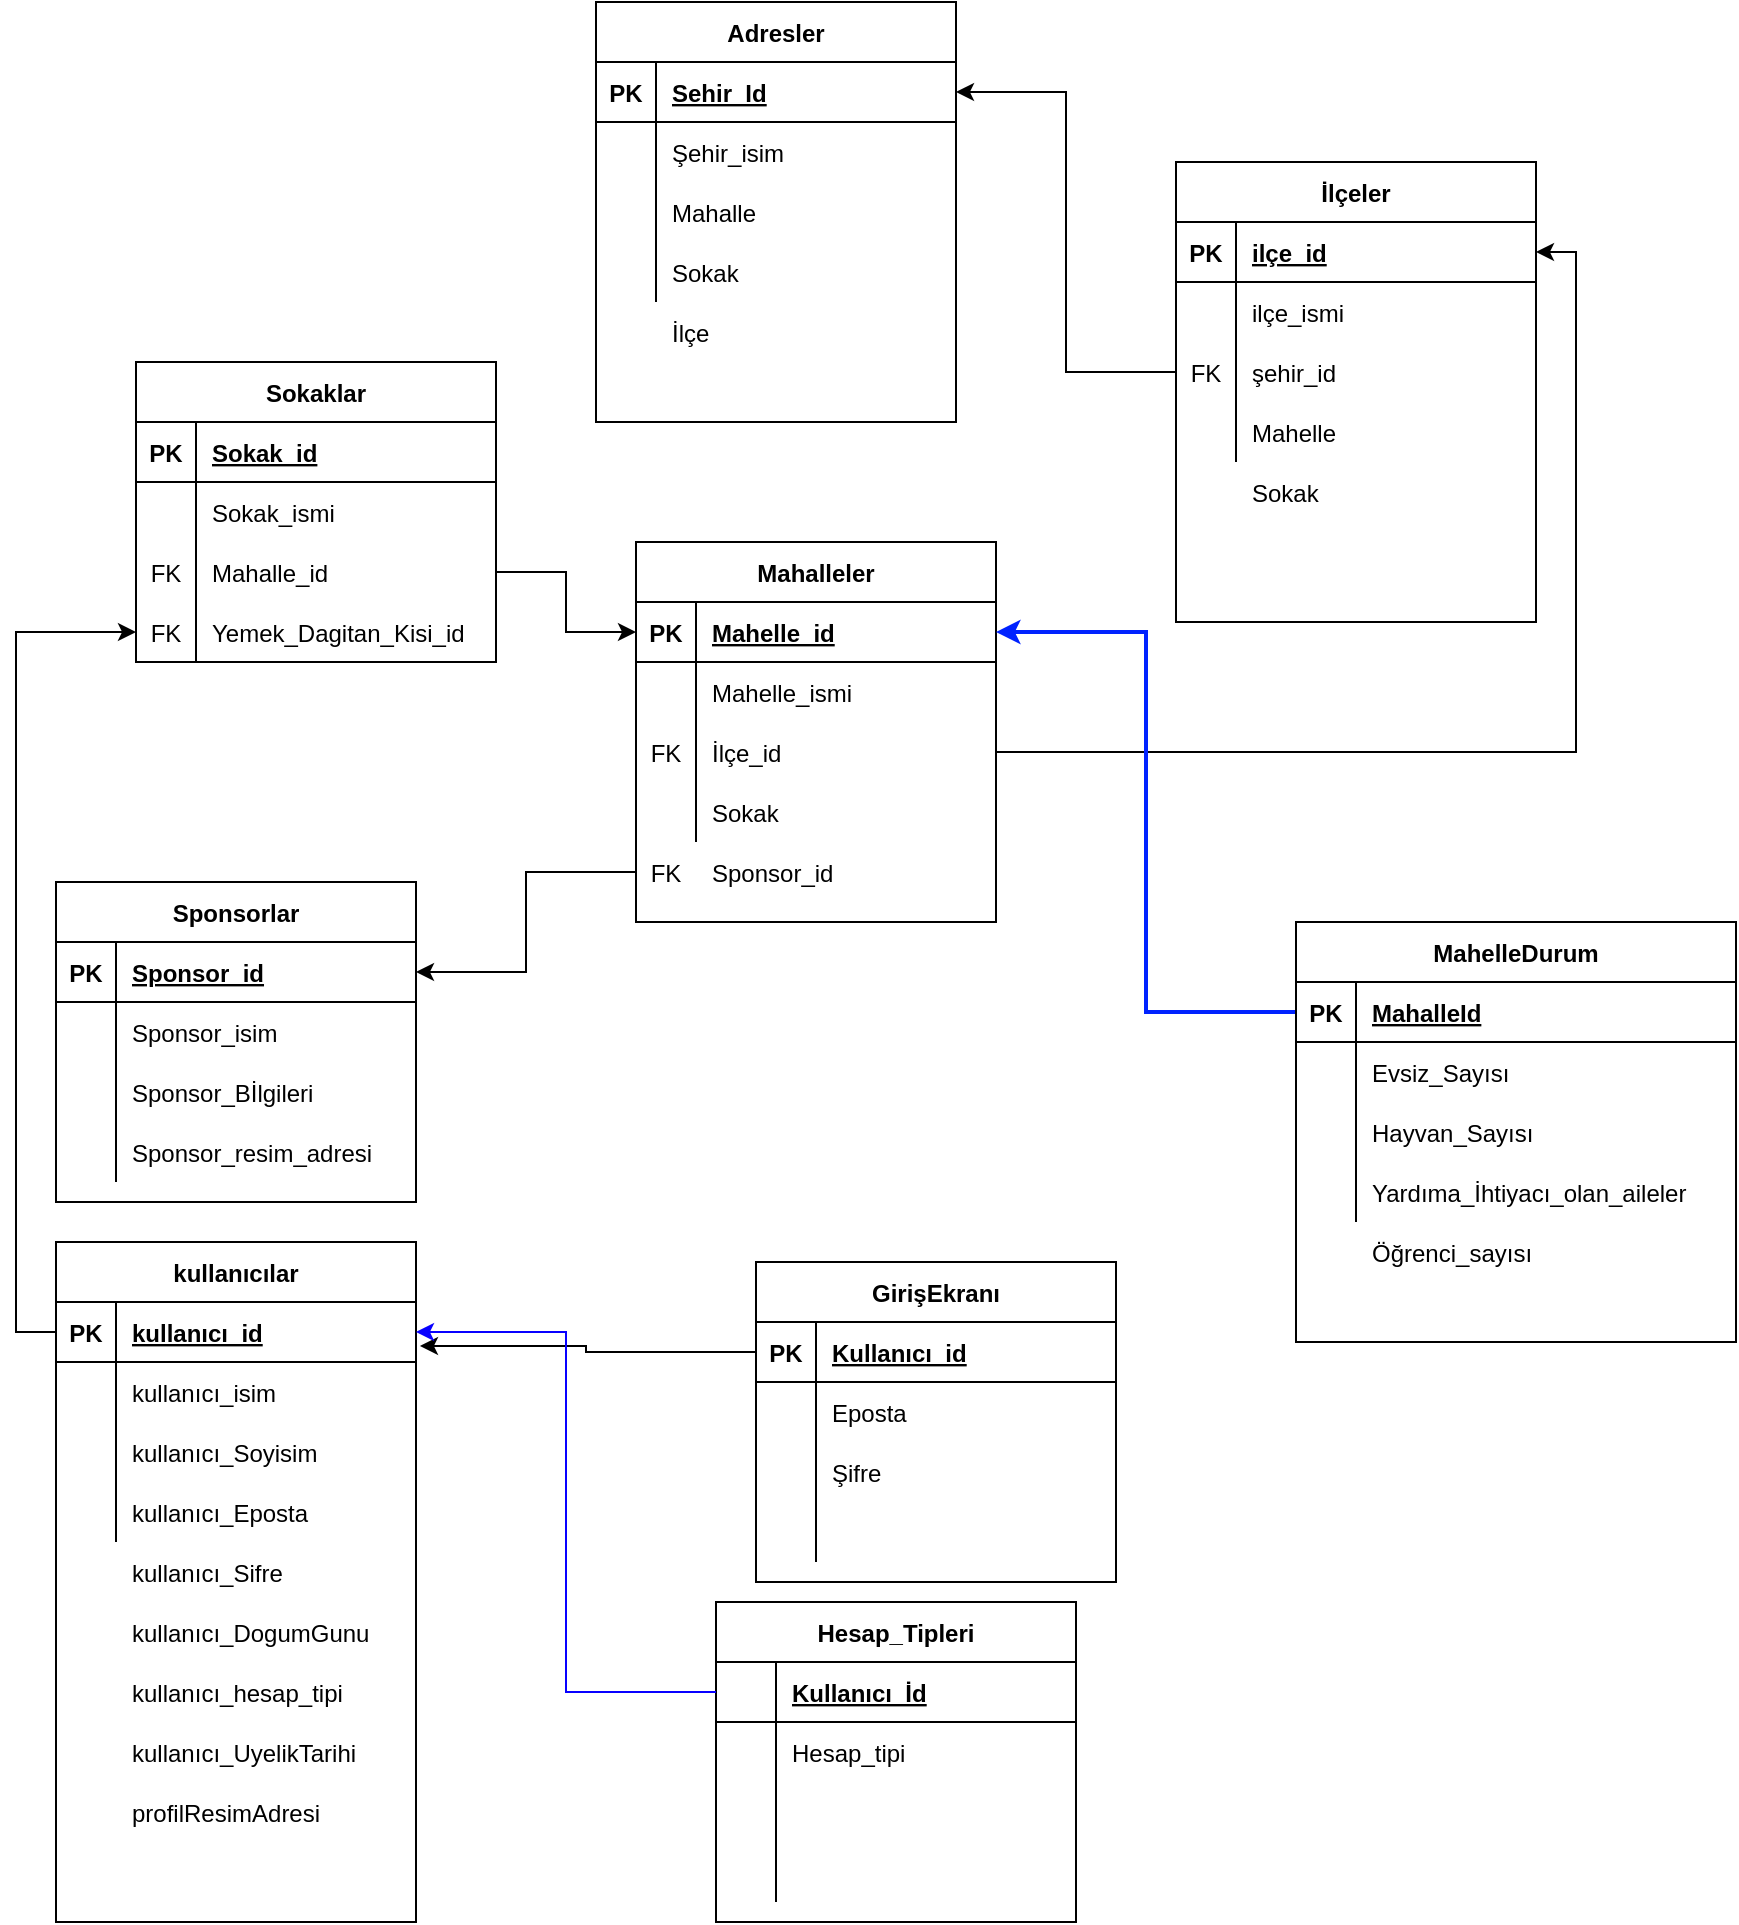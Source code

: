 <mxfile version="14.0.5" type="github">
  <diagram id="9qwquoG6rhKUXt9aYglc" name="Page-1">
    <mxGraphModel dx="462" dy="761" grid="1" gridSize="10" guides="1" tooltips="1" connect="1" arrows="1" fold="1" page="1" pageScale="1" pageWidth="827" pageHeight="1169" math="0" shadow="0">
      <root>
        <mxCell id="0" />
        <mxCell id="1" parent="0" />
        <mxCell id="KGLhSe_-rWA2zhMxa89J-34" value="" style="group;strokeColor=#000000;" parent="1" vertex="1" connectable="0">
          <mxGeometry x="450" y="810" width="180" height="340" as="geometry" />
        </mxCell>
        <mxCell id="EEsGFowfR6Ov2jE1rLwt-202" value="" style="group" parent="KGLhSe_-rWA2zhMxa89J-34" vertex="1" connectable="0">
          <mxGeometry width="180" height="340" as="geometry" />
        </mxCell>
        <mxCell id="KGLhSe_-rWA2zhMxa89J-14" value="kullanıcılar" style="shape=table;startSize=30;container=1;collapsible=1;childLayout=tableLayout;fixedRows=1;rowLines=0;fontStyle=1;align=center;resizeLast=1;" parent="EEsGFowfR6Ov2jE1rLwt-202" vertex="1">
          <mxGeometry width="180" height="340" as="geometry" />
        </mxCell>
        <mxCell id="KGLhSe_-rWA2zhMxa89J-15" value="" style="shape=partialRectangle;collapsible=0;dropTarget=0;pointerEvents=0;fillColor=none;top=0;left=0;bottom=1;right=0;points=[[0,0.5],[1,0.5]];portConstraint=eastwest;" parent="KGLhSe_-rWA2zhMxa89J-14" vertex="1">
          <mxGeometry y="30" width="180" height="30" as="geometry" />
        </mxCell>
        <mxCell id="KGLhSe_-rWA2zhMxa89J-16" value="PK" style="shape=partialRectangle;connectable=0;fillColor=none;top=0;left=0;bottom=0;right=0;fontStyle=1;overflow=hidden;" parent="KGLhSe_-rWA2zhMxa89J-15" vertex="1">
          <mxGeometry width="30" height="30" as="geometry" />
        </mxCell>
        <mxCell id="KGLhSe_-rWA2zhMxa89J-17" value="kullanıcı_id" style="shape=partialRectangle;connectable=0;fillColor=none;top=0;left=0;bottom=0;right=0;align=left;spacingLeft=6;fontStyle=5;overflow=hidden;" parent="KGLhSe_-rWA2zhMxa89J-15" vertex="1">
          <mxGeometry x="30" width="150" height="30" as="geometry" />
        </mxCell>
        <mxCell id="KGLhSe_-rWA2zhMxa89J-18" value="" style="shape=partialRectangle;collapsible=0;dropTarget=0;pointerEvents=0;fillColor=none;top=0;left=0;bottom=0;right=0;points=[[0,0.5],[1,0.5]];portConstraint=eastwest;" parent="KGLhSe_-rWA2zhMxa89J-14" vertex="1">
          <mxGeometry y="60" width="180" height="30" as="geometry" />
        </mxCell>
        <mxCell id="KGLhSe_-rWA2zhMxa89J-19" value="" style="shape=partialRectangle;connectable=0;fillColor=none;top=0;left=0;bottom=0;right=0;editable=1;overflow=hidden;" parent="KGLhSe_-rWA2zhMxa89J-18" vertex="1">
          <mxGeometry width="30" height="30" as="geometry" />
        </mxCell>
        <mxCell id="KGLhSe_-rWA2zhMxa89J-20" value="kullanıcı_isim" style="shape=partialRectangle;connectable=0;fillColor=none;top=0;left=0;bottom=0;right=0;align=left;spacingLeft=6;overflow=hidden;" parent="KGLhSe_-rWA2zhMxa89J-18" vertex="1">
          <mxGeometry x="30" width="150" height="30" as="geometry" />
        </mxCell>
        <mxCell id="KGLhSe_-rWA2zhMxa89J-21" value="" style="shape=partialRectangle;collapsible=0;dropTarget=0;pointerEvents=0;fillColor=none;top=0;left=0;bottom=0;right=0;points=[[0,0.5],[1,0.5]];portConstraint=eastwest;" parent="KGLhSe_-rWA2zhMxa89J-14" vertex="1">
          <mxGeometry y="90" width="180" height="30" as="geometry" />
        </mxCell>
        <mxCell id="KGLhSe_-rWA2zhMxa89J-22" value="" style="shape=partialRectangle;connectable=0;fillColor=none;top=0;left=0;bottom=0;right=0;editable=1;overflow=hidden;" parent="KGLhSe_-rWA2zhMxa89J-21" vertex="1">
          <mxGeometry width="30" height="30" as="geometry" />
        </mxCell>
        <mxCell id="KGLhSe_-rWA2zhMxa89J-23" value="kullanıcı_Soyisim" style="shape=partialRectangle;connectable=0;fillColor=none;top=0;left=0;bottom=0;right=0;align=left;spacingLeft=6;overflow=hidden;" parent="KGLhSe_-rWA2zhMxa89J-21" vertex="1">
          <mxGeometry x="30" width="150" height="30" as="geometry" />
        </mxCell>
        <mxCell id="KGLhSe_-rWA2zhMxa89J-24" value="" style="shape=partialRectangle;collapsible=0;dropTarget=0;pointerEvents=0;fillColor=none;top=0;left=0;bottom=0;right=0;points=[[0,0.5],[1,0.5]];portConstraint=eastwest;" parent="KGLhSe_-rWA2zhMxa89J-14" vertex="1">
          <mxGeometry y="120" width="180" height="30" as="geometry" />
        </mxCell>
        <mxCell id="KGLhSe_-rWA2zhMxa89J-25" value="" style="shape=partialRectangle;connectable=0;fillColor=none;top=0;left=0;bottom=0;right=0;editable=1;overflow=hidden;" parent="KGLhSe_-rWA2zhMxa89J-24" vertex="1">
          <mxGeometry width="30" height="30" as="geometry" />
        </mxCell>
        <mxCell id="KGLhSe_-rWA2zhMxa89J-26" value="kullanıcı_Eposta" style="shape=partialRectangle;connectable=0;fillColor=none;top=0;left=0;bottom=0;right=0;align=left;spacingLeft=6;overflow=hidden;" parent="KGLhSe_-rWA2zhMxa89J-24" vertex="1">
          <mxGeometry x="30" width="150" height="30" as="geometry" />
        </mxCell>
        <mxCell id="KGLhSe_-rWA2zhMxa89J-27" value="kullanıcı_Sifre" style="shape=partialRectangle;connectable=0;fillColor=none;top=0;left=0;bottom=0;right=0;align=left;spacingLeft=6;overflow=hidden;" parent="EEsGFowfR6Ov2jE1rLwt-202" vertex="1">
          <mxGeometry x="30" y="150" width="150" height="30" as="geometry" />
        </mxCell>
        <mxCell id="KGLhSe_-rWA2zhMxa89J-28" value="kullanıcı_DogumGunu" style="shape=partialRectangle;connectable=0;fillColor=none;top=0;left=0;bottom=0;right=0;align=left;spacingLeft=6;overflow=hidden;" parent="EEsGFowfR6Ov2jE1rLwt-202" vertex="1">
          <mxGeometry x="30" y="180" width="150" height="30" as="geometry" />
        </mxCell>
        <mxCell id="KGLhSe_-rWA2zhMxa89J-30" value="kullanıcı_UyelikTarihi" style="shape=partialRectangle;connectable=0;fillColor=none;top=0;left=0;bottom=0;right=0;align=left;spacingLeft=6;overflow=hidden;" parent="EEsGFowfR6Ov2jE1rLwt-202" vertex="1">
          <mxGeometry x="30" y="240" width="150" height="30" as="geometry" />
        </mxCell>
        <mxCell id="KGLhSe_-rWA2zhMxa89J-32" value="profilResimAdresi" style="shape=partialRectangle;connectable=0;fillColor=none;top=0;left=0;bottom=0;right=0;align=left;spacingLeft=6;overflow=hidden;" parent="EEsGFowfR6Ov2jE1rLwt-202" vertex="1">
          <mxGeometry x="30" y="270" width="150" height="30" as="geometry" />
        </mxCell>
        <mxCell id="2-A3ZHCE8cDinu4_cSRq-9" value="" style="shape=partialRectangle;collapsible=0;dropTarget=0;pointerEvents=0;fillColor=none;top=0;left=0;bottom=0;right=0;points=[[0,0.5],[1,0.5]];portConstraint=eastwest;" vertex="1" parent="EEsGFowfR6Ov2jE1rLwt-202">
          <mxGeometry y="210" width="180" height="30" as="geometry" />
        </mxCell>
        <mxCell id="2-A3ZHCE8cDinu4_cSRq-10" value="" style="shape=partialRectangle;connectable=0;fillColor=none;top=0;left=0;bottom=0;right=0;editable=1;overflow=hidden;" vertex="1" parent="2-A3ZHCE8cDinu4_cSRq-9">
          <mxGeometry width="30" height="30" as="geometry" />
        </mxCell>
        <mxCell id="2-A3ZHCE8cDinu4_cSRq-11" value="kullanıcı_hesap_tipi" style="shape=partialRectangle;connectable=0;fillColor=none;top=0;left=0;bottom=0;right=0;align=left;spacingLeft=6;overflow=hidden;" vertex="1" parent="2-A3ZHCE8cDinu4_cSRq-9">
          <mxGeometry x="30" width="150" height="30" as="geometry" />
        </mxCell>
        <mxCell id="KGLhSe_-rWA2zhMxa89J-36" value="Adresler" style="shape=table;startSize=30;container=1;collapsible=1;childLayout=tableLayout;fixedRows=1;rowLines=0;fontStyle=1;align=center;resizeLast=1;" parent="1" vertex="1">
          <mxGeometry x="720" y="190" width="180" height="210" as="geometry" />
        </mxCell>
        <mxCell id="KGLhSe_-rWA2zhMxa89J-37" value="" style="shape=partialRectangle;collapsible=0;dropTarget=0;pointerEvents=0;fillColor=none;top=0;left=0;bottom=1;right=0;points=[[0,0.5],[1,0.5]];portConstraint=eastwest;" parent="KGLhSe_-rWA2zhMxa89J-36" vertex="1">
          <mxGeometry y="30" width="180" height="30" as="geometry" />
        </mxCell>
        <mxCell id="KGLhSe_-rWA2zhMxa89J-38" value="PK" style="shape=partialRectangle;connectable=0;fillColor=none;top=0;left=0;bottom=0;right=0;fontStyle=1;overflow=hidden;" parent="KGLhSe_-rWA2zhMxa89J-37" vertex="1">
          <mxGeometry width="30" height="30" as="geometry" />
        </mxCell>
        <mxCell id="KGLhSe_-rWA2zhMxa89J-39" value="Sehir_Id" style="shape=partialRectangle;connectable=0;fillColor=none;top=0;left=0;bottom=0;right=0;align=left;spacingLeft=6;fontStyle=5;overflow=hidden;" parent="KGLhSe_-rWA2zhMxa89J-37" vertex="1">
          <mxGeometry x="30" width="150" height="30" as="geometry" />
        </mxCell>
        <mxCell id="KGLhSe_-rWA2zhMxa89J-40" value="" style="shape=partialRectangle;collapsible=0;dropTarget=0;pointerEvents=0;fillColor=none;top=0;left=0;bottom=0;right=0;points=[[0,0.5],[1,0.5]];portConstraint=eastwest;" parent="KGLhSe_-rWA2zhMxa89J-36" vertex="1">
          <mxGeometry y="60" width="180" height="30" as="geometry" />
        </mxCell>
        <mxCell id="KGLhSe_-rWA2zhMxa89J-41" value="" style="shape=partialRectangle;connectable=0;fillColor=none;top=0;left=0;bottom=0;right=0;editable=1;overflow=hidden;" parent="KGLhSe_-rWA2zhMxa89J-40" vertex="1">
          <mxGeometry width="30" height="30" as="geometry" />
        </mxCell>
        <mxCell id="KGLhSe_-rWA2zhMxa89J-42" value="Şehir_isim" style="shape=partialRectangle;connectable=0;fillColor=none;top=0;left=0;bottom=0;right=0;align=left;spacingLeft=6;overflow=hidden;" parent="KGLhSe_-rWA2zhMxa89J-40" vertex="1">
          <mxGeometry x="30" width="150" height="30" as="geometry" />
        </mxCell>
        <mxCell id="KGLhSe_-rWA2zhMxa89J-43" value="" style="shape=partialRectangle;collapsible=0;dropTarget=0;pointerEvents=0;fillColor=none;top=0;left=0;bottom=0;right=0;points=[[0,0.5],[1,0.5]];portConstraint=eastwest;" parent="KGLhSe_-rWA2zhMxa89J-36" vertex="1">
          <mxGeometry y="90" width="180" height="30" as="geometry" />
        </mxCell>
        <mxCell id="KGLhSe_-rWA2zhMxa89J-44" value="" style="shape=partialRectangle;connectable=0;fillColor=none;top=0;left=0;bottom=0;right=0;editable=1;overflow=hidden;" parent="KGLhSe_-rWA2zhMxa89J-43" vertex="1">
          <mxGeometry width="30" height="30" as="geometry" />
        </mxCell>
        <mxCell id="KGLhSe_-rWA2zhMxa89J-45" value="Mahalle" style="shape=partialRectangle;connectable=0;fillColor=none;top=0;left=0;bottom=0;right=0;align=left;spacingLeft=6;overflow=hidden;" parent="KGLhSe_-rWA2zhMxa89J-43" vertex="1">
          <mxGeometry x="30" width="150" height="30" as="geometry" />
        </mxCell>
        <mxCell id="KGLhSe_-rWA2zhMxa89J-46" value="" style="shape=partialRectangle;collapsible=0;dropTarget=0;pointerEvents=0;fillColor=none;top=0;left=0;bottom=0;right=0;points=[[0,0.5],[1,0.5]];portConstraint=eastwest;" parent="KGLhSe_-rWA2zhMxa89J-36" vertex="1">
          <mxGeometry y="120" width="180" height="30" as="geometry" />
        </mxCell>
        <mxCell id="KGLhSe_-rWA2zhMxa89J-47" value="" style="shape=partialRectangle;connectable=0;fillColor=none;top=0;left=0;bottom=0;right=0;editable=1;overflow=hidden;" parent="KGLhSe_-rWA2zhMxa89J-46" vertex="1">
          <mxGeometry width="30" height="30" as="geometry" />
        </mxCell>
        <mxCell id="KGLhSe_-rWA2zhMxa89J-48" value="Sokak" style="shape=partialRectangle;connectable=0;fillColor=none;top=0;left=0;bottom=0;right=0;align=left;spacingLeft=6;overflow=hidden;" parent="KGLhSe_-rWA2zhMxa89J-46" vertex="1">
          <mxGeometry x="30" width="150" height="30" as="geometry" />
        </mxCell>
        <mxCell id="EEsGFowfR6Ov2jE1rLwt-1" value="Sponsorlar" style="shape=table;startSize=30;container=1;collapsible=1;childLayout=tableLayout;fixedRows=1;rowLines=0;fontStyle=1;align=center;resizeLast=1;" parent="1" vertex="1">
          <mxGeometry x="450" y="630" width="180" height="160" as="geometry" />
        </mxCell>
        <mxCell id="EEsGFowfR6Ov2jE1rLwt-2" value="" style="shape=partialRectangle;collapsible=0;dropTarget=0;pointerEvents=0;fillColor=none;top=0;left=0;bottom=1;right=0;points=[[0,0.5],[1,0.5]];portConstraint=eastwest;" parent="EEsGFowfR6Ov2jE1rLwt-1" vertex="1">
          <mxGeometry y="30" width="180" height="30" as="geometry" />
        </mxCell>
        <mxCell id="EEsGFowfR6Ov2jE1rLwt-3" value="PK" style="shape=partialRectangle;connectable=0;fillColor=none;top=0;left=0;bottom=0;right=0;fontStyle=1;overflow=hidden;" parent="EEsGFowfR6Ov2jE1rLwt-2" vertex="1">
          <mxGeometry width="30" height="30" as="geometry" />
        </mxCell>
        <mxCell id="EEsGFowfR6Ov2jE1rLwt-4" value="Sponsor_id" style="shape=partialRectangle;connectable=0;fillColor=none;top=0;left=0;bottom=0;right=0;align=left;spacingLeft=6;fontStyle=5;overflow=hidden;" parent="EEsGFowfR6Ov2jE1rLwt-2" vertex="1">
          <mxGeometry x="30" width="150" height="30" as="geometry" />
        </mxCell>
        <mxCell id="EEsGFowfR6Ov2jE1rLwt-5" value="" style="shape=partialRectangle;collapsible=0;dropTarget=0;pointerEvents=0;fillColor=none;top=0;left=0;bottom=0;right=0;points=[[0,0.5],[1,0.5]];portConstraint=eastwest;" parent="EEsGFowfR6Ov2jE1rLwt-1" vertex="1">
          <mxGeometry y="60" width="180" height="30" as="geometry" />
        </mxCell>
        <mxCell id="EEsGFowfR6Ov2jE1rLwt-6" value="" style="shape=partialRectangle;connectable=0;fillColor=none;top=0;left=0;bottom=0;right=0;editable=1;overflow=hidden;" parent="EEsGFowfR6Ov2jE1rLwt-5" vertex="1">
          <mxGeometry width="30" height="30" as="geometry" />
        </mxCell>
        <mxCell id="EEsGFowfR6Ov2jE1rLwt-7" value="Sponsor_isim" style="shape=partialRectangle;connectable=0;fillColor=none;top=0;left=0;bottom=0;right=0;align=left;spacingLeft=6;overflow=hidden;" parent="EEsGFowfR6Ov2jE1rLwt-5" vertex="1">
          <mxGeometry x="30" width="150" height="30" as="geometry" />
        </mxCell>
        <mxCell id="EEsGFowfR6Ov2jE1rLwt-8" value="" style="shape=partialRectangle;collapsible=0;dropTarget=0;pointerEvents=0;fillColor=none;top=0;left=0;bottom=0;right=0;points=[[0,0.5],[1,0.5]];portConstraint=eastwest;" parent="EEsGFowfR6Ov2jE1rLwt-1" vertex="1">
          <mxGeometry y="90" width="180" height="30" as="geometry" />
        </mxCell>
        <mxCell id="EEsGFowfR6Ov2jE1rLwt-9" value="" style="shape=partialRectangle;connectable=0;fillColor=none;top=0;left=0;bottom=0;right=0;editable=1;overflow=hidden;" parent="EEsGFowfR6Ov2jE1rLwt-8" vertex="1">
          <mxGeometry width="30" height="30" as="geometry" />
        </mxCell>
        <mxCell id="EEsGFowfR6Ov2jE1rLwt-10" value="Sponsor_Bİlgileri" style="shape=partialRectangle;connectable=0;fillColor=none;top=0;left=0;bottom=0;right=0;align=left;spacingLeft=6;overflow=hidden;" parent="EEsGFowfR6Ov2jE1rLwt-8" vertex="1">
          <mxGeometry x="30" width="150" height="30" as="geometry" />
        </mxCell>
        <mxCell id="EEsGFowfR6Ov2jE1rLwt-11" value="" style="shape=partialRectangle;collapsible=0;dropTarget=0;pointerEvents=0;fillColor=none;top=0;left=0;bottom=0;right=0;points=[[0,0.5],[1,0.5]];portConstraint=eastwest;" parent="EEsGFowfR6Ov2jE1rLwt-1" vertex="1">
          <mxGeometry y="120" width="180" height="30" as="geometry" />
        </mxCell>
        <mxCell id="EEsGFowfR6Ov2jE1rLwt-12" value="" style="shape=partialRectangle;connectable=0;fillColor=none;top=0;left=0;bottom=0;right=0;editable=1;overflow=hidden;" parent="EEsGFowfR6Ov2jE1rLwt-11" vertex="1">
          <mxGeometry width="30" height="30" as="geometry" />
        </mxCell>
        <mxCell id="EEsGFowfR6Ov2jE1rLwt-13" value="Sponsor_resim_adresi" style="shape=partialRectangle;connectable=0;fillColor=none;top=0;left=0;bottom=0;right=0;align=left;spacingLeft=6;overflow=hidden;" parent="EEsGFowfR6Ov2jE1rLwt-11" vertex="1">
          <mxGeometry x="30" width="150" height="30" as="geometry" />
        </mxCell>
        <mxCell id="EEsGFowfR6Ov2jE1rLwt-90" style="edgeStyle=orthogonalEdgeStyle;rounded=0;orthogonalLoop=1;jettySize=auto;html=1;entryX=1;entryY=0.5;entryDx=0;entryDy=0;" parent="1" source="EEsGFowfR6Ov2jE1rLwt-81" target="KGLhSe_-rWA2zhMxa89J-37" edge="1">
          <mxGeometry relative="1" as="geometry" />
        </mxCell>
        <mxCell id="EEsGFowfR6Ov2jE1rLwt-112" value="" style="group" parent="1" vertex="1" connectable="0">
          <mxGeometry x="1010" y="270" width="180" height="230" as="geometry" />
        </mxCell>
        <mxCell id="EEsGFowfR6Ov2jE1rLwt-77" value="İlçeler" style="shape=table;startSize=30;container=1;collapsible=1;childLayout=tableLayout;fixedRows=1;rowLines=0;fontStyle=1;align=center;resizeLast=1;" parent="EEsGFowfR6Ov2jE1rLwt-112" vertex="1">
          <mxGeometry width="180" height="230" as="geometry" />
        </mxCell>
        <mxCell id="EEsGFowfR6Ov2jE1rLwt-78" value="" style="shape=partialRectangle;collapsible=0;dropTarget=0;pointerEvents=0;fillColor=none;top=0;left=0;bottom=1;right=0;points=[[0,0.5],[1,0.5]];portConstraint=eastwest;" parent="EEsGFowfR6Ov2jE1rLwt-77" vertex="1">
          <mxGeometry y="30" width="180" height="30" as="geometry" />
        </mxCell>
        <mxCell id="EEsGFowfR6Ov2jE1rLwt-79" value="PK" style="shape=partialRectangle;connectable=0;fillColor=none;top=0;left=0;bottom=0;right=0;fontStyle=1;overflow=hidden;" parent="EEsGFowfR6Ov2jE1rLwt-78" vertex="1">
          <mxGeometry width="30" height="30" as="geometry" />
        </mxCell>
        <mxCell id="EEsGFowfR6Ov2jE1rLwt-80" value="ilçe_id" style="shape=partialRectangle;connectable=0;fillColor=none;top=0;left=0;bottom=0;right=0;align=left;spacingLeft=6;fontStyle=5;overflow=hidden;" parent="EEsGFowfR6Ov2jE1rLwt-78" vertex="1">
          <mxGeometry x="30" width="150" height="30" as="geometry" />
        </mxCell>
        <mxCell id="EEsGFowfR6Ov2jE1rLwt-84" value="" style="shape=partialRectangle;collapsible=0;dropTarget=0;pointerEvents=0;fillColor=none;top=0;left=0;bottom=0;right=0;points=[[0,0.5],[1,0.5]];portConstraint=eastwest;" parent="EEsGFowfR6Ov2jE1rLwt-77" vertex="1">
          <mxGeometry y="60" width="180" height="30" as="geometry" />
        </mxCell>
        <mxCell id="EEsGFowfR6Ov2jE1rLwt-85" value="" style="shape=partialRectangle;connectable=0;fillColor=none;top=0;left=0;bottom=0;right=0;editable=1;overflow=hidden;" parent="EEsGFowfR6Ov2jE1rLwt-84" vertex="1">
          <mxGeometry width="30" height="30" as="geometry" />
        </mxCell>
        <mxCell id="EEsGFowfR6Ov2jE1rLwt-86" value="ilçe_ismi" style="shape=partialRectangle;connectable=0;fillColor=none;top=0;left=0;bottom=0;right=0;align=left;spacingLeft=6;overflow=hidden;" parent="EEsGFowfR6Ov2jE1rLwt-84" vertex="1">
          <mxGeometry x="30" width="150" height="30" as="geometry" />
        </mxCell>
        <mxCell id="EEsGFowfR6Ov2jE1rLwt-81" value="" style="shape=partialRectangle;collapsible=0;dropTarget=0;pointerEvents=0;fillColor=none;top=0;left=0;bottom=0;right=0;points=[[0,0.5],[1,0.5]];portConstraint=eastwest;" parent="EEsGFowfR6Ov2jE1rLwt-77" vertex="1">
          <mxGeometry y="90" width="180" height="30" as="geometry" />
        </mxCell>
        <mxCell id="EEsGFowfR6Ov2jE1rLwt-82" value="FK" style="shape=partialRectangle;connectable=0;fillColor=none;top=0;left=0;bottom=0;right=0;editable=1;overflow=hidden;" parent="EEsGFowfR6Ov2jE1rLwt-81" vertex="1">
          <mxGeometry width="30" height="30" as="geometry" />
        </mxCell>
        <mxCell id="EEsGFowfR6Ov2jE1rLwt-83" value="şehir_id" style="shape=partialRectangle;connectable=0;fillColor=none;top=0;left=0;bottom=0;right=0;align=left;spacingLeft=6;overflow=hidden;" parent="EEsGFowfR6Ov2jE1rLwt-81" vertex="1">
          <mxGeometry x="30" width="150" height="30" as="geometry" />
        </mxCell>
        <mxCell id="EEsGFowfR6Ov2jE1rLwt-87" value="" style="shape=partialRectangle;collapsible=0;dropTarget=0;pointerEvents=0;fillColor=none;top=0;left=0;bottom=0;right=0;points=[[0,0.5],[1,0.5]];portConstraint=eastwest;" parent="EEsGFowfR6Ov2jE1rLwt-77" vertex="1">
          <mxGeometry y="120" width="180" height="30" as="geometry" />
        </mxCell>
        <mxCell id="EEsGFowfR6Ov2jE1rLwt-88" value="" style="shape=partialRectangle;connectable=0;fillColor=none;top=0;left=0;bottom=0;right=0;editable=1;overflow=hidden;" parent="EEsGFowfR6Ov2jE1rLwt-87" vertex="1">
          <mxGeometry width="30" height="30" as="geometry" />
        </mxCell>
        <mxCell id="EEsGFowfR6Ov2jE1rLwt-89" value="Mahelle" style="shape=partialRectangle;connectable=0;fillColor=none;top=0;left=0;bottom=0;right=0;align=left;spacingLeft=6;overflow=hidden;" parent="EEsGFowfR6Ov2jE1rLwt-87" vertex="1">
          <mxGeometry x="30" width="150" height="30" as="geometry" />
        </mxCell>
        <mxCell id="EEsGFowfR6Ov2jE1rLwt-94" value="Sokak" style="shape=partialRectangle;connectable=0;fillColor=none;top=0;left=0;bottom=0;right=0;align=left;spacingLeft=6;overflow=hidden;" parent="EEsGFowfR6Ov2jE1rLwt-112" vertex="1">
          <mxGeometry x="30" y="150" width="150" height="30" as="geometry" />
        </mxCell>
        <mxCell id="EEsGFowfR6Ov2jE1rLwt-113" style="edgeStyle=orthogonalEdgeStyle;rounded=0;orthogonalLoop=1;jettySize=auto;html=1;exitX=1;exitY=0.5;exitDx=0;exitDy=0;entryX=1;entryY=0.5;entryDx=0;entryDy=0;" parent="1" source="EEsGFowfR6Ov2jE1rLwt-106" target="EEsGFowfR6Ov2jE1rLwt-78" edge="1">
          <mxGeometry relative="1" as="geometry" />
        </mxCell>
        <mxCell id="EEsGFowfR6Ov2jE1rLwt-114" value="Sokaklar" style="shape=table;startSize=30;container=1;collapsible=1;childLayout=tableLayout;fixedRows=1;rowLines=0;fontStyle=1;align=center;resizeLast=1;" parent="1" vertex="1">
          <mxGeometry x="490" y="370" width="180" height="150" as="geometry" />
        </mxCell>
        <mxCell id="EEsGFowfR6Ov2jE1rLwt-115" value="" style="shape=partialRectangle;collapsible=0;dropTarget=0;pointerEvents=0;fillColor=none;top=0;left=0;bottom=1;right=0;points=[[0,0.5],[1,0.5]];portConstraint=eastwest;" parent="EEsGFowfR6Ov2jE1rLwt-114" vertex="1">
          <mxGeometry y="30" width="180" height="30" as="geometry" />
        </mxCell>
        <mxCell id="EEsGFowfR6Ov2jE1rLwt-116" value="PK" style="shape=partialRectangle;connectable=0;fillColor=none;top=0;left=0;bottom=0;right=0;fontStyle=1;overflow=hidden;" parent="EEsGFowfR6Ov2jE1rLwt-115" vertex="1">
          <mxGeometry width="30" height="30" as="geometry" />
        </mxCell>
        <mxCell id="EEsGFowfR6Ov2jE1rLwt-117" value="Sokak_id" style="shape=partialRectangle;connectable=0;fillColor=none;top=0;left=0;bottom=0;right=0;align=left;spacingLeft=6;fontStyle=5;overflow=hidden;" parent="EEsGFowfR6Ov2jE1rLwt-115" vertex="1">
          <mxGeometry x="30" width="150" height="30" as="geometry" />
        </mxCell>
        <mxCell id="EEsGFowfR6Ov2jE1rLwt-118" value="" style="shape=partialRectangle;collapsible=0;dropTarget=0;pointerEvents=0;fillColor=none;top=0;left=0;bottom=0;right=0;points=[[0,0.5],[1,0.5]];portConstraint=eastwest;" parent="EEsGFowfR6Ov2jE1rLwt-114" vertex="1">
          <mxGeometry y="60" width="180" height="30" as="geometry" />
        </mxCell>
        <mxCell id="EEsGFowfR6Ov2jE1rLwt-119" value="" style="shape=partialRectangle;connectable=0;fillColor=none;top=0;left=0;bottom=0;right=0;editable=1;overflow=hidden;" parent="EEsGFowfR6Ov2jE1rLwt-118" vertex="1">
          <mxGeometry width="30" height="30" as="geometry" />
        </mxCell>
        <mxCell id="EEsGFowfR6Ov2jE1rLwt-120" value="Sokak_ismi" style="shape=partialRectangle;connectable=0;fillColor=none;top=0;left=0;bottom=0;right=0;align=left;spacingLeft=6;overflow=hidden;" parent="EEsGFowfR6Ov2jE1rLwt-118" vertex="1">
          <mxGeometry x="30" width="150" height="30" as="geometry" />
        </mxCell>
        <mxCell id="EEsGFowfR6Ov2jE1rLwt-121" value="" style="shape=partialRectangle;collapsible=0;dropTarget=0;pointerEvents=0;fillColor=none;top=0;left=0;bottom=0;right=0;points=[[0,0.5],[1,0.5]];portConstraint=eastwest;" parent="EEsGFowfR6Ov2jE1rLwt-114" vertex="1">
          <mxGeometry y="90" width="180" height="30" as="geometry" />
        </mxCell>
        <mxCell id="EEsGFowfR6Ov2jE1rLwt-122" value="FK" style="shape=partialRectangle;connectable=0;fillColor=none;top=0;left=0;bottom=0;right=0;editable=1;overflow=hidden;" parent="EEsGFowfR6Ov2jE1rLwt-121" vertex="1">
          <mxGeometry width="30" height="30" as="geometry" />
        </mxCell>
        <mxCell id="EEsGFowfR6Ov2jE1rLwt-123" value="Mahalle_id" style="shape=partialRectangle;connectable=0;fillColor=none;top=0;left=0;bottom=0;right=0;align=left;spacingLeft=6;overflow=hidden;" parent="EEsGFowfR6Ov2jE1rLwt-121" vertex="1">
          <mxGeometry x="30" width="150" height="30" as="geometry" />
        </mxCell>
        <mxCell id="EEsGFowfR6Ov2jE1rLwt-124" value="" style="shape=partialRectangle;collapsible=0;dropTarget=0;pointerEvents=0;fillColor=none;top=0;left=0;bottom=0;right=0;points=[[0,0.5],[1,0.5]];portConstraint=eastwest;" parent="EEsGFowfR6Ov2jE1rLwt-114" vertex="1">
          <mxGeometry y="120" width="180" height="30" as="geometry" />
        </mxCell>
        <mxCell id="EEsGFowfR6Ov2jE1rLwt-125" value="" style="shape=partialRectangle;connectable=0;fillColor=none;top=0;left=0;bottom=0;right=0;editable=1;overflow=hidden;" parent="EEsGFowfR6Ov2jE1rLwt-124" vertex="1">
          <mxGeometry width="30" height="30" as="geometry" />
        </mxCell>
        <mxCell id="EEsGFowfR6Ov2jE1rLwt-126" value="" style="shape=partialRectangle;connectable=0;fillColor=none;top=0;left=0;bottom=0;right=0;align=left;spacingLeft=6;overflow=hidden;" parent="EEsGFowfR6Ov2jE1rLwt-124" vertex="1">
          <mxGeometry x="30" width="150" height="30" as="geometry" />
        </mxCell>
        <mxCell id="EEsGFowfR6Ov2jE1rLwt-128" style="edgeStyle=orthogonalEdgeStyle;rounded=0;orthogonalLoop=1;jettySize=auto;html=1;entryX=0;entryY=0.5;entryDx=0;entryDy=0;" parent="1" source="EEsGFowfR6Ov2jE1rLwt-121" target="EEsGFowfR6Ov2jE1rLwt-100" edge="1">
          <mxGeometry relative="1" as="geometry" />
        </mxCell>
        <mxCell id="EEsGFowfR6Ov2jE1rLwt-154" value="" style="group" parent="1" vertex="1" connectable="0">
          <mxGeometry x="740" y="460" width="180" height="190" as="geometry" />
        </mxCell>
        <mxCell id="EEsGFowfR6Ov2jE1rLwt-99" value="Mahalleler" style="shape=table;startSize=30;container=1;collapsible=1;childLayout=tableLayout;fixedRows=1;rowLines=0;fontStyle=1;align=center;resizeLast=1;" parent="EEsGFowfR6Ov2jE1rLwt-154" vertex="1">
          <mxGeometry width="180" height="190" as="geometry" />
        </mxCell>
        <mxCell id="EEsGFowfR6Ov2jE1rLwt-100" value="" style="shape=partialRectangle;collapsible=0;dropTarget=0;pointerEvents=0;fillColor=none;top=0;left=0;bottom=1;right=0;points=[[0,0.5],[1,0.5]];portConstraint=eastwest;" parent="EEsGFowfR6Ov2jE1rLwt-99" vertex="1">
          <mxGeometry y="30" width="180" height="30" as="geometry" />
        </mxCell>
        <mxCell id="EEsGFowfR6Ov2jE1rLwt-101" value="PK" style="shape=partialRectangle;connectable=0;fillColor=none;top=0;left=0;bottom=0;right=0;fontStyle=1;overflow=hidden;" parent="EEsGFowfR6Ov2jE1rLwt-100" vertex="1">
          <mxGeometry width="30" height="30" as="geometry" />
        </mxCell>
        <mxCell id="EEsGFowfR6Ov2jE1rLwt-102" value="Mahelle_id" style="shape=partialRectangle;connectable=0;fillColor=none;top=0;left=0;bottom=0;right=0;align=left;spacingLeft=6;fontStyle=5;overflow=hidden;" parent="EEsGFowfR6Ov2jE1rLwt-100" vertex="1">
          <mxGeometry x="30" width="150" height="30" as="geometry" />
        </mxCell>
        <mxCell id="EEsGFowfR6Ov2jE1rLwt-103" value="" style="shape=partialRectangle;collapsible=0;dropTarget=0;pointerEvents=0;fillColor=none;top=0;left=0;bottom=0;right=0;points=[[0,0.5],[1,0.5]];portConstraint=eastwest;" parent="EEsGFowfR6Ov2jE1rLwt-99" vertex="1">
          <mxGeometry y="60" width="180" height="30" as="geometry" />
        </mxCell>
        <mxCell id="EEsGFowfR6Ov2jE1rLwt-104" value="" style="shape=partialRectangle;connectable=0;fillColor=none;top=0;left=0;bottom=0;right=0;editable=1;overflow=hidden;" parent="EEsGFowfR6Ov2jE1rLwt-103" vertex="1">
          <mxGeometry width="30" height="30" as="geometry" />
        </mxCell>
        <mxCell id="EEsGFowfR6Ov2jE1rLwt-105" value="Mahelle_ismi" style="shape=partialRectangle;connectable=0;fillColor=none;top=0;left=0;bottom=0;right=0;align=left;spacingLeft=6;overflow=hidden;" parent="EEsGFowfR6Ov2jE1rLwt-103" vertex="1">
          <mxGeometry x="30" width="150" height="30" as="geometry" />
        </mxCell>
        <mxCell id="EEsGFowfR6Ov2jE1rLwt-106" value="" style="shape=partialRectangle;collapsible=0;dropTarget=0;pointerEvents=0;fillColor=none;top=0;left=0;bottom=0;right=0;points=[[0,0.5],[1,0.5]];portConstraint=eastwest;" parent="EEsGFowfR6Ov2jE1rLwt-99" vertex="1">
          <mxGeometry y="90" width="180" height="30" as="geometry" />
        </mxCell>
        <mxCell id="EEsGFowfR6Ov2jE1rLwt-107" value="FK" style="shape=partialRectangle;connectable=0;fillColor=none;top=0;left=0;bottom=0;right=0;editable=1;overflow=hidden;" parent="EEsGFowfR6Ov2jE1rLwt-106" vertex="1">
          <mxGeometry width="30" height="30" as="geometry" />
        </mxCell>
        <mxCell id="EEsGFowfR6Ov2jE1rLwt-108" value="İlçe_id" style="shape=partialRectangle;connectable=0;fillColor=none;top=0;left=0;bottom=0;right=0;align=left;spacingLeft=6;overflow=hidden;" parent="EEsGFowfR6Ov2jE1rLwt-106" vertex="1">
          <mxGeometry x="30" width="150" height="30" as="geometry" />
        </mxCell>
        <mxCell id="EEsGFowfR6Ov2jE1rLwt-109" value="" style="shape=partialRectangle;collapsible=0;dropTarget=0;pointerEvents=0;fillColor=none;top=0;left=0;bottom=0;right=0;points=[[0,0.5],[1,0.5]];portConstraint=eastwest;" parent="EEsGFowfR6Ov2jE1rLwt-99" vertex="1">
          <mxGeometry y="120" width="180" height="30" as="geometry" />
        </mxCell>
        <mxCell id="EEsGFowfR6Ov2jE1rLwt-110" value="" style="shape=partialRectangle;connectable=0;fillColor=none;top=0;left=0;bottom=0;right=0;editable=1;overflow=hidden;" parent="EEsGFowfR6Ov2jE1rLwt-109" vertex="1">
          <mxGeometry width="30" height="30" as="geometry" />
        </mxCell>
        <mxCell id="EEsGFowfR6Ov2jE1rLwt-111" value="Sokak" style="shape=partialRectangle;connectable=0;fillColor=none;top=0;left=0;bottom=0;right=0;align=left;spacingLeft=6;overflow=hidden;" parent="EEsGFowfR6Ov2jE1rLwt-109" vertex="1">
          <mxGeometry x="30" width="150" height="30" as="geometry" />
        </mxCell>
        <mxCell id="EEsGFowfR6Ov2jE1rLwt-164" value="" style="shape=partialRectangle;collapsible=0;dropTarget=0;pointerEvents=0;fillColor=none;top=0;left=0;bottom=0;right=0;points=[[0,0.5],[1,0.5]];portConstraint=eastwest;" parent="EEsGFowfR6Ov2jE1rLwt-154" vertex="1">
          <mxGeometry y="150" width="180" height="30" as="geometry" />
        </mxCell>
        <mxCell id="EEsGFowfR6Ov2jE1rLwt-165" value="FK" style="shape=partialRectangle;connectable=0;fillColor=none;top=0;left=0;bottom=0;right=0;editable=1;overflow=hidden;" parent="EEsGFowfR6Ov2jE1rLwt-164" vertex="1">
          <mxGeometry width="30" height="30" as="geometry" />
        </mxCell>
        <mxCell id="EEsGFowfR6Ov2jE1rLwt-166" value="Sponsor_id" style="shape=partialRectangle;connectable=0;fillColor=none;top=0;left=0;bottom=0;right=0;align=left;spacingLeft=6;overflow=hidden;" parent="EEsGFowfR6Ov2jE1rLwt-164" vertex="1">
          <mxGeometry x="30" width="150" height="30" as="geometry" />
        </mxCell>
        <mxCell id="EEsGFowfR6Ov2jE1rLwt-168" style="edgeStyle=orthogonalEdgeStyle;rounded=0;orthogonalLoop=1;jettySize=auto;html=1;" parent="1" source="EEsGFowfR6Ov2jE1rLwt-164" target="EEsGFowfR6Ov2jE1rLwt-2" edge="1">
          <mxGeometry relative="1" as="geometry" />
        </mxCell>
        <mxCell id="EEsGFowfR6Ov2jE1rLwt-171" value="Hesap_Tipleri" style="shape=table;startSize=30;container=1;collapsible=1;childLayout=tableLayout;fixedRows=1;rowLines=0;fontStyle=1;align=center;resizeLast=1;" parent="1" vertex="1">
          <mxGeometry x="780" y="990" width="180" height="160" as="geometry" />
        </mxCell>
        <mxCell id="EEsGFowfR6Ov2jE1rLwt-172" value="" style="shape=partialRectangle;collapsible=0;dropTarget=0;pointerEvents=0;fillColor=none;top=0;left=0;bottom=1;right=0;points=[[0,0.5],[1,0.5]];portConstraint=eastwest;" parent="EEsGFowfR6Ov2jE1rLwt-171" vertex="1">
          <mxGeometry y="30" width="180" height="30" as="geometry" />
        </mxCell>
        <mxCell id="EEsGFowfR6Ov2jE1rLwt-173" value="" style="shape=partialRectangle;connectable=0;fillColor=none;top=0;left=0;bottom=0;right=0;fontStyle=1;overflow=hidden;" parent="EEsGFowfR6Ov2jE1rLwt-172" vertex="1">
          <mxGeometry width="30" height="30" as="geometry" />
        </mxCell>
        <mxCell id="EEsGFowfR6Ov2jE1rLwt-174" value="Kullanıcı_İd" style="shape=partialRectangle;connectable=0;fillColor=none;top=0;left=0;bottom=0;right=0;align=left;spacingLeft=6;fontStyle=5;overflow=hidden;" parent="EEsGFowfR6Ov2jE1rLwt-172" vertex="1">
          <mxGeometry x="30" width="150" height="30" as="geometry" />
        </mxCell>
        <mxCell id="EEsGFowfR6Ov2jE1rLwt-175" value="" style="shape=partialRectangle;collapsible=0;dropTarget=0;pointerEvents=0;fillColor=none;top=0;left=0;bottom=0;right=0;points=[[0,0.5],[1,0.5]];portConstraint=eastwest;" parent="EEsGFowfR6Ov2jE1rLwt-171" vertex="1">
          <mxGeometry y="60" width="180" height="30" as="geometry" />
        </mxCell>
        <mxCell id="EEsGFowfR6Ov2jE1rLwt-176" value="" style="shape=partialRectangle;connectable=0;fillColor=none;top=0;left=0;bottom=0;right=0;editable=1;overflow=hidden;" parent="EEsGFowfR6Ov2jE1rLwt-175" vertex="1">
          <mxGeometry width="30" height="30" as="geometry" />
        </mxCell>
        <mxCell id="EEsGFowfR6Ov2jE1rLwt-177" value="Hesap_tipi" style="shape=partialRectangle;connectable=0;fillColor=none;top=0;left=0;bottom=0;right=0;align=left;spacingLeft=6;overflow=hidden;" parent="EEsGFowfR6Ov2jE1rLwt-175" vertex="1">
          <mxGeometry x="30" width="150" height="30" as="geometry" />
        </mxCell>
        <mxCell id="EEsGFowfR6Ov2jE1rLwt-178" value="" style="shape=partialRectangle;collapsible=0;dropTarget=0;pointerEvents=0;fillColor=none;top=0;left=0;bottom=0;right=0;points=[[0,0.5],[1,0.5]];portConstraint=eastwest;" parent="EEsGFowfR6Ov2jE1rLwt-171" vertex="1">
          <mxGeometry y="90" width="180" height="30" as="geometry" />
        </mxCell>
        <mxCell id="EEsGFowfR6Ov2jE1rLwt-179" value="" style="shape=partialRectangle;connectable=0;fillColor=none;top=0;left=0;bottom=0;right=0;editable=1;overflow=hidden;" parent="EEsGFowfR6Ov2jE1rLwt-178" vertex="1">
          <mxGeometry width="30" height="30" as="geometry" />
        </mxCell>
        <mxCell id="EEsGFowfR6Ov2jE1rLwt-180" value="" style="shape=partialRectangle;connectable=0;fillColor=none;top=0;left=0;bottom=0;right=0;align=left;spacingLeft=6;overflow=hidden;" parent="EEsGFowfR6Ov2jE1rLwt-178" vertex="1">
          <mxGeometry x="30" width="150" height="30" as="geometry" />
        </mxCell>
        <mxCell id="EEsGFowfR6Ov2jE1rLwt-181" value="" style="shape=partialRectangle;collapsible=0;dropTarget=0;pointerEvents=0;fillColor=none;top=0;left=0;bottom=0;right=0;points=[[0,0.5],[1,0.5]];portConstraint=eastwest;" parent="EEsGFowfR6Ov2jE1rLwt-171" vertex="1">
          <mxGeometry y="120" width="180" height="30" as="geometry" />
        </mxCell>
        <mxCell id="EEsGFowfR6Ov2jE1rLwt-182" value="" style="shape=partialRectangle;connectable=0;fillColor=none;top=0;left=0;bottom=0;right=0;editable=1;overflow=hidden;" parent="EEsGFowfR6Ov2jE1rLwt-181" vertex="1">
          <mxGeometry width="30" height="30" as="geometry" />
        </mxCell>
        <mxCell id="EEsGFowfR6Ov2jE1rLwt-183" value="" style="shape=partialRectangle;connectable=0;fillColor=none;top=0;left=0;bottom=0;right=0;align=left;spacingLeft=6;overflow=hidden;" parent="EEsGFowfR6Ov2jE1rLwt-181" vertex="1">
          <mxGeometry x="30" width="150" height="30" as="geometry" />
        </mxCell>
        <mxCell id="EEsGFowfR6Ov2jE1rLwt-184" value="GirişEkranı" style="shape=table;startSize=30;container=1;collapsible=1;childLayout=tableLayout;fixedRows=1;rowLines=0;fontStyle=1;align=center;resizeLast=1;" parent="1" vertex="1">
          <mxGeometry x="800" y="820" width="180" height="160" as="geometry" />
        </mxCell>
        <mxCell id="EEsGFowfR6Ov2jE1rLwt-185" value="" style="shape=partialRectangle;collapsible=0;dropTarget=0;pointerEvents=0;fillColor=none;top=0;left=0;bottom=1;right=0;points=[[0,0.5],[1,0.5]];portConstraint=eastwest;" parent="EEsGFowfR6Ov2jE1rLwt-184" vertex="1">
          <mxGeometry y="30" width="180" height="30" as="geometry" />
        </mxCell>
        <mxCell id="EEsGFowfR6Ov2jE1rLwt-186" value="PK" style="shape=partialRectangle;connectable=0;fillColor=none;top=0;left=0;bottom=0;right=0;fontStyle=1;overflow=hidden;" parent="EEsGFowfR6Ov2jE1rLwt-185" vertex="1">
          <mxGeometry width="30" height="30" as="geometry" />
        </mxCell>
        <mxCell id="EEsGFowfR6Ov2jE1rLwt-187" value="Kullanıcı_id" style="shape=partialRectangle;connectable=0;fillColor=none;top=0;left=0;bottom=0;right=0;align=left;spacingLeft=6;fontStyle=5;overflow=hidden;" parent="EEsGFowfR6Ov2jE1rLwt-185" vertex="1">
          <mxGeometry x="30" width="150" height="30" as="geometry" />
        </mxCell>
        <mxCell id="EEsGFowfR6Ov2jE1rLwt-188" value="" style="shape=partialRectangle;collapsible=0;dropTarget=0;pointerEvents=0;fillColor=none;top=0;left=0;bottom=0;right=0;points=[[0,0.5],[1,0.5]];portConstraint=eastwest;" parent="EEsGFowfR6Ov2jE1rLwt-184" vertex="1">
          <mxGeometry y="60" width="180" height="30" as="geometry" />
        </mxCell>
        <mxCell id="EEsGFowfR6Ov2jE1rLwt-189" value="" style="shape=partialRectangle;connectable=0;fillColor=none;top=0;left=0;bottom=0;right=0;editable=1;overflow=hidden;" parent="EEsGFowfR6Ov2jE1rLwt-188" vertex="1">
          <mxGeometry width="30" height="30" as="geometry" />
        </mxCell>
        <mxCell id="EEsGFowfR6Ov2jE1rLwt-190" value="Eposta" style="shape=partialRectangle;connectable=0;fillColor=none;top=0;left=0;bottom=0;right=0;align=left;spacingLeft=6;overflow=hidden;" parent="EEsGFowfR6Ov2jE1rLwt-188" vertex="1">
          <mxGeometry x="30" width="150" height="30" as="geometry" />
        </mxCell>
        <mxCell id="EEsGFowfR6Ov2jE1rLwt-191" value="" style="shape=partialRectangle;collapsible=0;dropTarget=0;pointerEvents=0;fillColor=none;top=0;left=0;bottom=0;right=0;points=[[0,0.5],[1,0.5]];portConstraint=eastwest;" parent="EEsGFowfR6Ov2jE1rLwt-184" vertex="1">
          <mxGeometry y="90" width="180" height="30" as="geometry" />
        </mxCell>
        <mxCell id="EEsGFowfR6Ov2jE1rLwt-192" value="" style="shape=partialRectangle;connectable=0;fillColor=none;top=0;left=0;bottom=0;right=0;editable=1;overflow=hidden;" parent="EEsGFowfR6Ov2jE1rLwt-191" vertex="1">
          <mxGeometry width="30" height="30" as="geometry" />
        </mxCell>
        <mxCell id="EEsGFowfR6Ov2jE1rLwt-193" value="Şifre" style="shape=partialRectangle;connectable=0;fillColor=none;top=0;left=0;bottom=0;right=0;align=left;spacingLeft=6;overflow=hidden;" parent="EEsGFowfR6Ov2jE1rLwt-191" vertex="1">
          <mxGeometry x="30" width="150" height="30" as="geometry" />
        </mxCell>
        <mxCell id="EEsGFowfR6Ov2jE1rLwt-194" value="" style="shape=partialRectangle;collapsible=0;dropTarget=0;pointerEvents=0;fillColor=none;top=0;left=0;bottom=0;right=0;points=[[0,0.5],[1,0.5]];portConstraint=eastwest;" parent="EEsGFowfR6Ov2jE1rLwt-184" vertex="1">
          <mxGeometry y="120" width="180" height="30" as="geometry" />
        </mxCell>
        <mxCell id="EEsGFowfR6Ov2jE1rLwt-195" value="" style="shape=partialRectangle;connectable=0;fillColor=none;top=0;left=0;bottom=0;right=0;editable=1;overflow=hidden;" parent="EEsGFowfR6Ov2jE1rLwt-194" vertex="1">
          <mxGeometry width="30" height="30" as="geometry" />
        </mxCell>
        <mxCell id="EEsGFowfR6Ov2jE1rLwt-196" value="" style="shape=partialRectangle;connectable=0;fillColor=none;top=0;left=0;bottom=0;right=0;align=left;spacingLeft=6;overflow=hidden;" parent="EEsGFowfR6Ov2jE1rLwt-194" vertex="1">
          <mxGeometry x="30" width="150" height="30" as="geometry" />
        </mxCell>
        <mxCell id="J59-KqkNR2g4nlFRy8Iz-18" style="edgeStyle=orthogonalEdgeStyle;rounded=0;orthogonalLoop=1;jettySize=auto;html=1;entryX=1;entryY=0.5;entryDx=0;entryDy=0;fillColor=#1900FF;strokeColor=#0022FF;strokeWidth=2;" parent="1" source="J59-KqkNR2g4nlFRy8Iz-2" target="EEsGFowfR6Ov2jE1rLwt-100" edge="1">
          <mxGeometry relative="1" as="geometry" />
        </mxCell>
        <mxCell id="2-A3ZHCE8cDinu4_cSRq-2" value="" style="shape=partialRectangle;collapsible=0;dropTarget=0;pointerEvents=0;fillColor=none;top=0;left=0;bottom=0;right=0;points=[[0,0.5],[1,0.5]];portConstraint=eastwest;" vertex="1" parent="1">
          <mxGeometry x="490" y="490" width="180" height="30" as="geometry" />
        </mxCell>
        <mxCell id="2-A3ZHCE8cDinu4_cSRq-3" value="FK" style="shape=partialRectangle;connectable=0;fillColor=none;top=0;left=0;bottom=0;right=0;editable=1;overflow=hidden;" vertex="1" parent="2-A3ZHCE8cDinu4_cSRq-2">
          <mxGeometry width="30" height="30" as="geometry" />
        </mxCell>
        <mxCell id="2-A3ZHCE8cDinu4_cSRq-4" value="Yemek_Dagitan_Kisi_id" style="shape=partialRectangle;connectable=0;fillColor=none;top=0;left=0;bottom=0;right=0;align=left;spacingLeft=6;overflow=hidden;" vertex="1" parent="2-A3ZHCE8cDinu4_cSRq-2">
          <mxGeometry x="30" width="150" height="30" as="geometry" />
        </mxCell>
        <mxCell id="2-A3ZHCE8cDinu4_cSRq-5" style="edgeStyle=orthogonalEdgeStyle;rounded=0;orthogonalLoop=1;jettySize=auto;html=1;exitX=0;exitY=0.5;exitDx=0;exitDy=0;entryX=0;entryY=0.5;entryDx=0;entryDy=0;" edge="1" parent="1" source="KGLhSe_-rWA2zhMxa89J-15" target="2-A3ZHCE8cDinu4_cSRq-2">
          <mxGeometry relative="1" as="geometry" />
        </mxCell>
        <mxCell id="2-A3ZHCE8cDinu4_cSRq-13" style="edgeStyle=orthogonalEdgeStyle;rounded=0;orthogonalLoop=1;jettySize=auto;html=1;exitX=0;exitY=0.5;exitDx=0;exitDy=0;entryX=1.011;entryY=0.733;entryDx=0;entryDy=0;entryPerimeter=0;" edge="1" parent="1" source="EEsGFowfR6Ov2jE1rLwt-185" target="KGLhSe_-rWA2zhMxa89J-15">
          <mxGeometry relative="1" as="geometry" />
        </mxCell>
        <mxCell id="2-A3ZHCE8cDinu4_cSRq-14" value="" style="group" vertex="1" connectable="0" parent="1">
          <mxGeometry x="1070" y="650" width="220" height="210" as="geometry" />
        </mxCell>
        <mxCell id="J59-KqkNR2g4nlFRy8Iz-1" value="MahelleDurum" style="shape=table;startSize=30;container=1;collapsible=1;childLayout=tableLayout;fixedRows=1;rowLines=0;fontStyle=1;align=center;resizeLast=1;swimlaneFillColor=none;" parent="2-A3ZHCE8cDinu4_cSRq-14" vertex="1">
          <mxGeometry width="220" height="210" as="geometry" />
        </mxCell>
        <mxCell id="J59-KqkNR2g4nlFRy8Iz-2" value="" style="shape=partialRectangle;collapsible=0;dropTarget=0;pointerEvents=0;fillColor=none;top=0;left=0;bottom=1;right=0;points=[[0,0.5],[1,0.5]];portConstraint=eastwest;" parent="J59-KqkNR2g4nlFRy8Iz-1" vertex="1">
          <mxGeometry y="30" width="220" height="30" as="geometry" />
        </mxCell>
        <mxCell id="J59-KqkNR2g4nlFRy8Iz-3" value="PK" style="shape=partialRectangle;connectable=0;fillColor=none;top=0;left=0;bottom=0;right=0;fontStyle=1;overflow=hidden;" parent="J59-KqkNR2g4nlFRy8Iz-2" vertex="1">
          <mxGeometry width="30" height="30" as="geometry" />
        </mxCell>
        <mxCell id="J59-KqkNR2g4nlFRy8Iz-4" value="MahalleId" style="shape=partialRectangle;connectable=0;fillColor=none;top=0;left=0;bottom=0;right=0;align=left;spacingLeft=6;fontStyle=5;overflow=hidden;" parent="J59-KqkNR2g4nlFRy8Iz-2" vertex="1">
          <mxGeometry x="30" width="190" height="30" as="geometry" />
        </mxCell>
        <mxCell id="J59-KqkNR2g4nlFRy8Iz-5" value="" style="shape=partialRectangle;collapsible=0;dropTarget=0;pointerEvents=0;fillColor=none;top=0;left=0;bottom=0;right=0;points=[[0,0.5],[1,0.5]];portConstraint=eastwest;" parent="J59-KqkNR2g4nlFRy8Iz-1" vertex="1">
          <mxGeometry y="60" width="220" height="30" as="geometry" />
        </mxCell>
        <mxCell id="J59-KqkNR2g4nlFRy8Iz-6" value="" style="shape=partialRectangle;connectable=0;fillColor=none;top=0;left=0;bottom=0;right=0;editable=1;overflow=hidden;" parent="J59-KqkNR2g4nlFRy8Iz-5" vertex="1">
          <mxGeometry width="30" height="30" as="geometry" />
        </mxCell>
        <mxCell id="J59-KqkNR2g4nlFRy8Iz-7" value="Evsiz_Sayısı" style="shape=partialRectangle;connectable=0;fillColor=none;top=0;left=0;bottom=0;right=0;align=left;spacingLeft=6;overflow=hidden;" parent="J59-KqkNR2g4nlFRy8Iz-5" vertex="1">
          <mxGeometry x="30" width="190" height="30" as="geometry" />
        </mxCell>
        <mxCell id="J59-KqkNR2g4nlFRy8Iz-8" value="" style="shape=partialRectangle;collapsible=0;dropTarget=0;pointerEvents=0;fillColor=none;top=0;left=0;bottom=0;right=0;points=[[0,0.5],[1,0.5]];portConstraint=eastwest;" parent="J59-KqkNR2g4nlFRy8Iz-1" vertex="1">
          <mxGeometry y="90" width="220" height="30" as="geometry" />
        </mxCell>
        <mxCell id="J59-KqkNR2g4nlFRy8Iz-9" value="" style="shape=partialRectangle;connectable=0;fillColor=none;top=0;left=0;bottom=0;right=0;editable=1;overflow=hidden;" parent="J59-KqkNR2g4nlFRy8Iz-8" vertex="1">
          <mxGeometry width="30" height="30" as="geometry" />
        </mxCell>
        <mxCell id="J59-KqkNR2g4nlFRy8Iz-10" value="Hayvan_Sayısı" style="shape=partialRectangle;connectable=0;fillColor=none;top=0;left=0;bottom=0;right=0;align=left;spacingLeft=6;overflow=hidden;" parent="J59-KqkNR2g4nlFRy8Iz-8" vertex="1">
          <mxGeometry x="30" width="190" height="30" as="geometry" />
        </mxCell>
        <mxCell id="J59-KqkNR2g4nlFRy8Iz-11" value="" style="shape=partialRectangle;collapsible=0;dropTarget=0;pointerEvents=0;fillColor=none;top=0;left=0;bottom=0;right=0;points=[[0,0.5],[1,0.5]];portConstraint=eastwest;" parent="J59-KqkNR2g4nlFRy8Iz-1" vertex="1">
          <mxGeometry y="120" width="220" height="30" as="geometry" />
        </mxCell>
        <mxCell id="J59-KqkNR2g4nlFRy8Iz-12" value="" style="shape=partialRectangle;connectable=0;fillColor=none;top=0;left=0;bottom=0;right=0;editable=1;overflow=hidden;" parent="J59-KqkNR2g4nlFRy8Iz-11" vertex="1">
          <mxGeometry width="30" height="30" as="geometry" />
        </mxCell>
        <mxCell id="J59-KqkNR2g4nlFRy8Iz-13" value="Yardıma_İhtiyacı_olan_aileler" style="shape=partialRectangle;connectable=0;fillColor=none;top=0;left=0;bottom=0;right=0;align=left;spacingLeft=6;overflow=hidden;" parent="J59-KqkNR2g4nlFRy8Iz-11" vertex="1">
          <mxGeometry x="30" width="190" height="30" as="geometry" />
        </mxCell>
        <mxCell id="J59-KqkNR2g4nlFRy8Iz-15" value="" style="shape=partialRectangle;collapsible=0;dropTarget=0;pointerEvents=0;fillColor=none;top=0;left=0;bottom=0;right=0;points=[[0,0.5],[1,0.5]];portConstraint=eastwest;" parent="2-A3ZHCE8cDinu4_cSRq-14" vertex="1">
          <mxGeometry y="150" width="220" height="30" as="geometry" />
        </mxCell>
        <mxCell id="J59-KqkNR2g4nlFRy8Iz-16" value="" style="shape=partialRectangle;connectable=0;fillColor=none;top=0;left=0;bottom=0;right=0;editable=1;overflow=hidden;" parent="J59-KqkNR2g4nlFRy8Iz-15" vertex="1">
          <mxGeometry width="30" height="30" as="geometry" />
        </mxCell>
        <mxCell id="J59-KqkNR2g4nlFRy8Iz-17" value="Öğrenci_sayısı" style="shape=partialRectangle;connectable=0;fillColor=none;top=0;left=0;bottom=0;right=0;align=left;spacingLeft=6;overflow=hidden;" parent="J59-KqkNR2g4nlFRy8Iz-15" vertex="1">
          <mxGeometry x="30" width="190" height="30" as="geometry" />
        </mxCell>
        <mxCell id="2-A3ZHCE8cDinu4_cSRq-16" style="edgeStyle=orthogonalEdgeStyle;rounded=0;orthogonalLoop=1;jettySize=auto;html=1;exitX=0;exitY=0.5;exitDx=0;exitDy=0;entryX=1;entryY=0.5;entryDx=0;entryDy=0;strokeColor=#0800FF;" edge="1" parent="1" source="EEsGFowfR6Ov2jE1rLwt-172" target="KGLhSe_-rWA2zhMxa89J-15">
          <mxGeometry relative="1" as="geometry" />
        </mxCell>
        <mxCell id="2-A3ZHCE8cDinu4_cSRq-17" value="" style="shape=partialRectangle;collapsible=0;dropTarget=0;pointerEvents=0;fillColor=none;top=0;left=0;bottom=0;right=0;points=[[0,0.5],[1,0.5]];portConstraint=eastwest;" vertex="1" parent="1">
          <mxGeometry x="720" y="340" width="180" height="30" as="geometry" />
        </mxCell>
        <mxCell id="2-A3ZHCE8cDinu4_cSRq-18" value="" style="shape=partialRectangle;connectable=0;fillColor=none;top=0;left=0;bottom=0;right=0;editable=1;overflow=hidden;" vertex="1" parent="2-A3ZHCE8cDinu4_cSRq-17">
          <mxGeometry width="30" height="30" as="geometry" />
        </mxCell>
        <mxCell id="2-A3ZHCE8cDinu4_cSRq-19" value="İlçe" style="shape=partialRectangle;connectable=0;fillColor=none;top=0;left=0;bottom=0;right=0;align=left;spacingLeft=6;overflow=hidden;" vertex="1" parent="2-A3ZHCE8cDinu4_cSRq-17">
          <mxGeometry x="30" width="150" height="30" as="geometry" />
        </mxCell>
      </root>
    </mxGraphModel>
  </diagram>
</mxfile>
